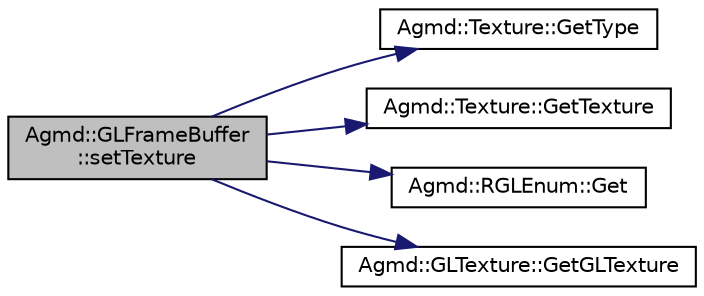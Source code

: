 digraph "Agmd::GLFrameBuffer::setTexture"
{
  edge [fontname="Helvetica",fontsize="10",labelfontname="Helvetica",labelfontsize="10"];
  node [fontname="Helvetica",fontsize="10",shape=record];
  rankdir="LR";
  Node1 [label="Agmd::GLFrameBuffer\l::setTexture",height=0.2,width=0.4,color="black", fillcolor="grey75", style="filled" fontcolor="black"];
  Node1 -> Node2 [color="midnightblue",fontsize="10",style="solid",fontname="Helvetica"];
  Node2 [label="Agmd::Texture::GetType",height=0.2,width=0.4,color="black", fillcolor="white", style="filled",URL="$class_agmd_1_1_texture.html#a145fb653b1aedb53ab3e0702edd8954d"];
  Node1 -> Node3 [color="midnightblue",fontsize="10",style="solid",fontname="Helvetica"];
  Node3 [label="Agmd::Texture::GetTexture",height=0.2,width=0.4,color="black", fillcolor="white", style="filled",URL="$class_agmd_1_1_texture.html#a62313bf0a9d534c64ae9071d4dc0f200"];
  Node1 -> Node4 [color="midnightblue",fontsize="10",style="solid",fontname="Helvetica"];
  Node4 [label="Agmd::RGLEnum::Get",height=0.2,width=0.4,color="black", fillcolor="white", style="filled",URL="$class_agmd_1_1_r_g_l_enum.html#a068b1f934454cf573d301c7375b4e431"];
  Node1 -> Node5 [color="midnightblue",fontsize="10",style="solid",fontname="Helvetica"];
  Node5 [label="Agmd::GLTexture::GetGLTexture",height=0.2,width=0.4,color="black", fillcolor="white", style="filled",URL="$class_agmd_1_1_g_l_texture.html#a0725e1fd30a42c6f61065134147cd445"];
}
